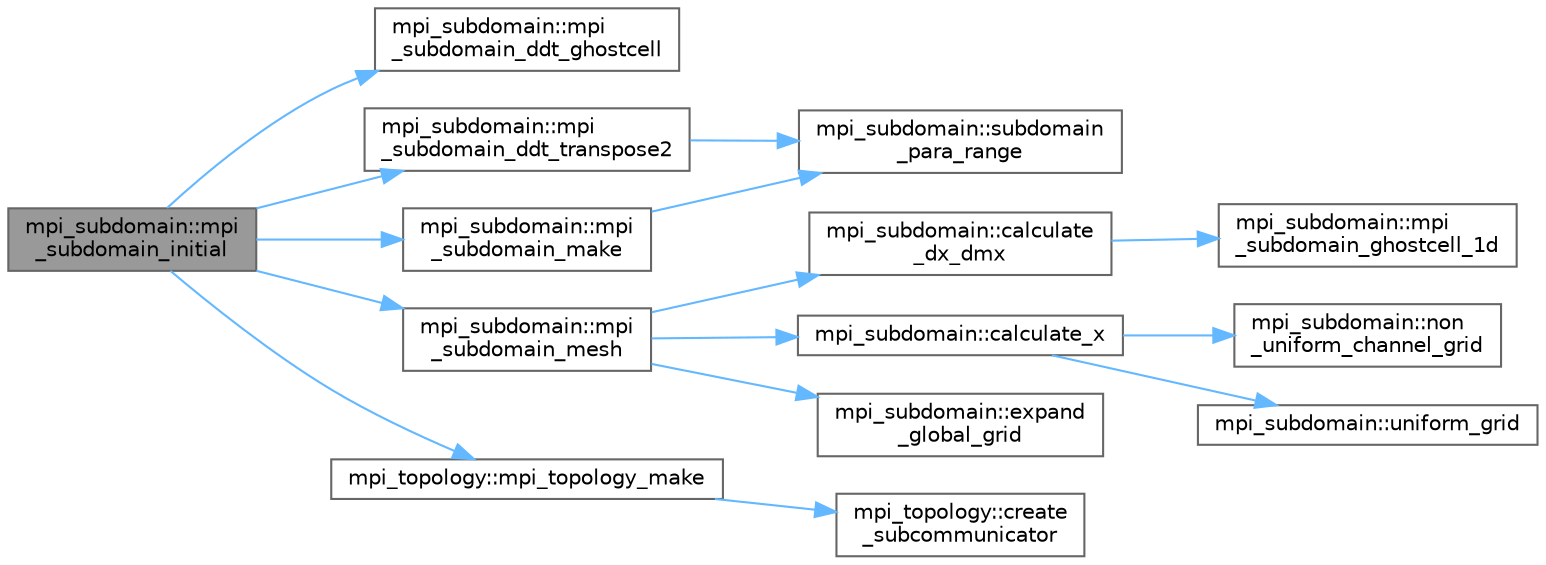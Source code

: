 digraph "mpi_subdomain::mpi_subdomain_initial"
{
 // LATEX_PDF_SIZE
  bgcolor="transparent";
  edge [fontname=Helvetica,fontsize=10,labelfontname=Helvetica,labelfontsize=10];
  node [fontname=Helvetica,fontsize=10,shape=box,height=0.2,width=0.4];
  rankdir="LR";
  Node1 [id="Node000001",label="mpi_subdomain::mpi\l_subdomain_initial",height=0.2,width=0.4,color="gray40", fillcolor="grey60", style="filled", fontcolor="black",tooltip=" "];
  Node1 -> Node2 [id="edge1_Node000001_Node000002",color="steelblue1",style="solid",tooltip=" "];
  Node2 [id="Node000002",label="mpi_subdomain::mpi\l_subdomain_ddt_ghostcell",height=0.2,width=0.4,color="grey40", fillcolor="white", style="filled",URL="$namespacempi__subdomain.html#a0c4582ad06e86f894c7639d95c440172",tooltip="Build derived datatypes for subdomain communication using ghostcells."];
  Node1 -> Node3 [id="edge2_Node000001_Node000003",color="steelblue1",style="solid",tooltip=" "];
  Node3 [id="Node000003",label="mpi_subdomain::mpi\l_subdomain_ddt_transpose2",height=0.2,width=0.4,color="grey40", fillcolor="white", style="filled",URL="$namespacempi__subdomain.html#a6977abd3483be7c07e8e9787e0153067",tooltip="Build derived datatypes for FFT with transpose scheme 1."];
  Node3 -> Node4 [id="edge3_Node000003_Node000004",color="steelblue1",style="solid",tooltip=" "];
  Node4 [id="Node000004",label="mpi_subdomain::subdomain\l_para_range",height=0.2,width=0.4,color="grey40", fillcolor="white", style="filled",URL="$namespacempi__subdomain.html#a3ffc2f3ce5695ca6deb3f35581f1aabc",tooltip=" "];
  Node1 -> Node5 [id="edge4_Node000001_Node000005",color="steelblue1",style="solid",tooltip=" "];
  Node5 [id="Node000005",label="mpi_subdomain::mpi\l_subdomain_make",height=0.2,width=0.4,color="grey40", fillcolor="white", style="filled",URL="$namespacempi__subdomain.html#a4d94c8bb173fa5431f9871f55c5e21e1",tooltip=" "];
  Node5 -> Node4 [id="edge5_Node000005_Node000004",color="steelblue1",style="solid",tooltip=" "];
  Node1 -> Node6 [id="edge6_Node000001_Node000006",color="steelblue1",style="solid",tooltip=" "];
  Node6 [id="Node000006",label="mpi_subdomain::mpi\l_subdomain_mesh",height=0.2,width=0.4,color="grey40", fillcolor="white", style="filled",URL="$namespacempi__subdomain.html#a64428ebdf38fd330259d426e918a5a7f",tooltip=" "];
  Node6 -> Node7 [id="edge7_Node000006_Node000007",color="steelblue1",style="solid",tooltip=" "];
  Node7 [id="Node000007",label="mpi_subdomain::calculate\l_dx_dmx",height=0.2,width=0.4,color="grey40", fillcolor="white", style="filled",URL="$namespacempi__subdomain.html#af6afc5409589148cbe322d22ffd9e731",tooltip=" "];
  Node7 -> Node8 [id="edge8_Node000007_Node000008",color="steelblue1",style="solid",tooltip=" "];
  Node8 [id="Node000008",label="mpi_subdomain::mpi\l_subdomain_ghostcell_1d",height=0.2,width=0.4,color="grey40", fillcolor="white", style="filled",URL="$namespacempi__subdomain.html#ac2689ec8a6f874f4174026e93eab4b1b",tooltip=" "];
  Node6 -> Node9 [id="edge9_Node000006_Node000009",color="steelblue1",style="solid",tooltip=" "];
  Node9 [id="Node000009",label="mpi_subdomain::calculate_x",height=0.2,width=0.4,color="grey40", fillcolor="white", style="filled",URL="$namespacempi__subdomain.html#a1049eaee94f74b47de90db7f6c6fe720",tooltip=" "];
  Node9 -> Node10 [id="edge10_Node000009_Node000010",color="steelblue1",style="solid",tooltip=" "];
  Node10 [id="Node000010",label="mpi_subdomain::non\l_uniform_channel_grid",height=0.2,width=0.4,color="grey40", fillcolor="white", style="filled",URL="$namespacempi__subdomain.html#a1ff4a11473c234629f88d085a5552202",tooltip=" "];
  Node9 -> Node11 [id="edge11_Node000009_Node000011",color="steelblue1",style="solid",tooltip=" "];
  Node11 [id="Node000011",label="mpi_subdomain::uniform_grid",height=0.2,width=0.4,color="grey40", fillcolor="white", style="filled",URL="$namespacempi__subdomain.html#ad137fad7b035a82fad57a58b736b63fd",tooltip=" "];
  Node6 -> Node12 [id="edge12_Node000006_Node000012",color="steelblue1",style="solid",tooltip=" "];
  Node12 [id="Node000012",label="mpi_subdomain::expand\l_global_grid",height=0.2,width=0.4,color="grey40", fillcolor="white", style="filled",URL="$namespacempi__subdomain.html#afb00f13df2d2b6fcea5955b69f8de639",tooltip=" "];
  Node1 -> Node13 [id="edge13_Node000001_Node000013",color="steelblue1",style="solid",tooltip=" "];
  Node13 [id="Node000013",label="mpi_topology::mpi_topology_make",height=0.2,width=0.4,color="grey40", fillcolor="white", style="filled",URL="$namespacempi__topology.html#a8819f16f50aded913f17520a29d3ec4c",tooltip="Create the cartesian topology for the MPI processes and subcommunicators."];
  Node13 -> Node14 [id="edge14_Node000013_Node000014",color="steelblue1",style="solid",tooltip=" "];
  Node14 [id="Node000014",label="mpi_topology::create\l_subcommunicator",height=0.2,width=0.4,color="grey40", fillcolor="white", style="filled",URL="$namespacempi__topology.html#a1025e7bec20c5a8ec92fbec6a5b1888d",tooltip=" "];
}
